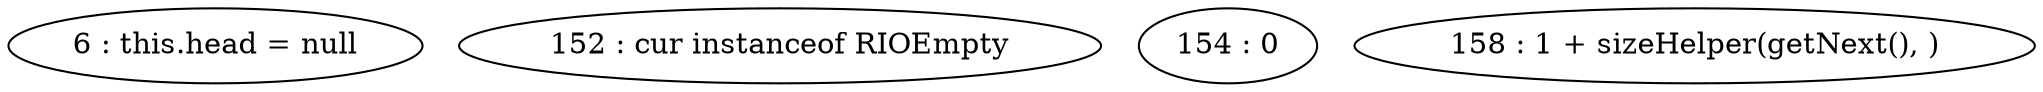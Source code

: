 digraph G {
"6 : this.head = null"
"152 : cur instanceof RIOEmpty"
"154 : 0"
"158 : 1 + sizeHelper(getNext(), )"
}